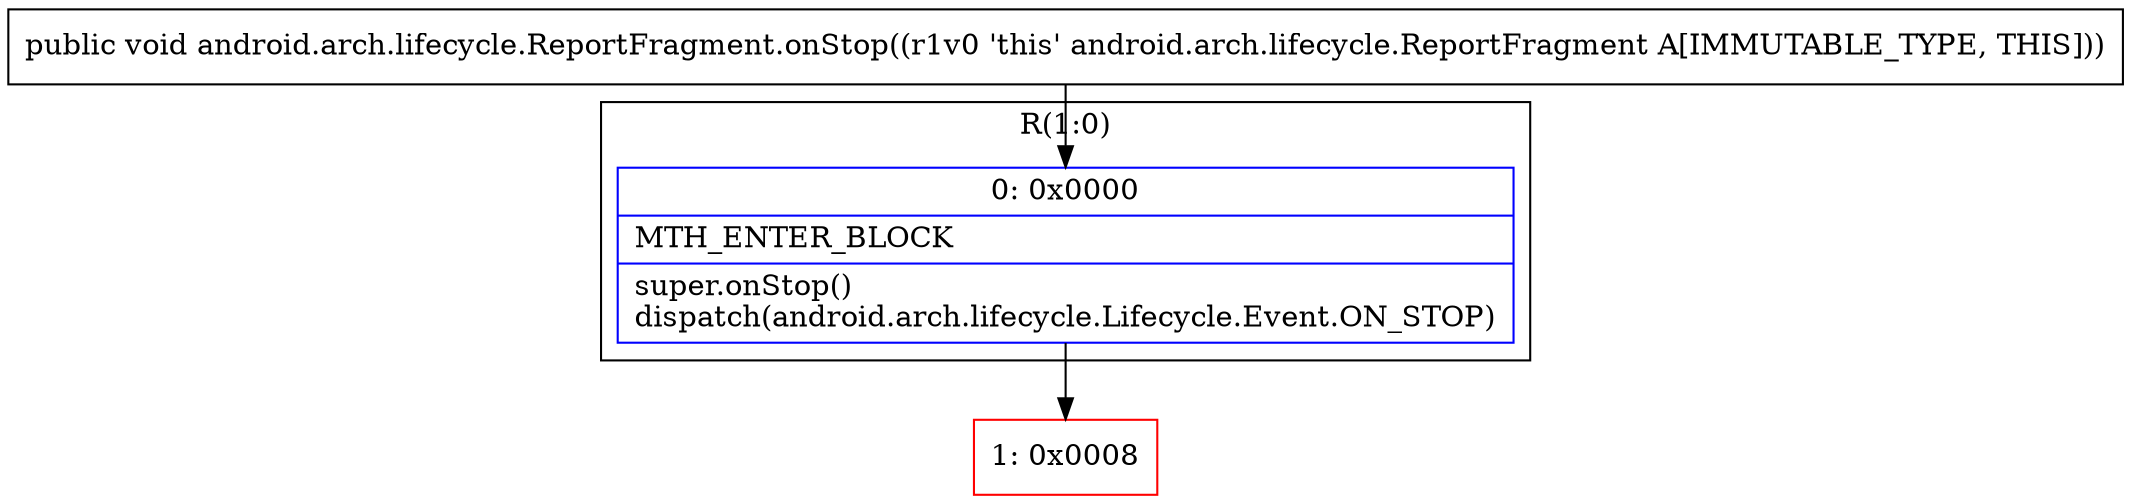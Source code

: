 digraph "CFG forandroid.arch.lifecycle.ReportFragment.onStop()V" {
subgraph cluster_Region_510608081 {
label = "R(1:0)";
node [shape=record,color=blue];
Node_0 [shape=record,label="{0\:\ 0x0000|MTH_ENTER_BLOCK\l|super.onStop()\ldispatch(android.arch.lifecycle.Lifecycle.Event.ON_STOP)\l}"];
}
Node_1 [shape=record,color=red,label="{1\:\ 0x0008}"];
MethodNode[shape=record,label="{public void android.arch.lifecycle.ReportFragment.onStop((r1v0 'this' android.arch.lifecycle.ReportFragment A[IMMUTABLE_TYPE, THIS])) }"];
MethodNode -> Node_0;
Node_0 -> Node_1;
}

